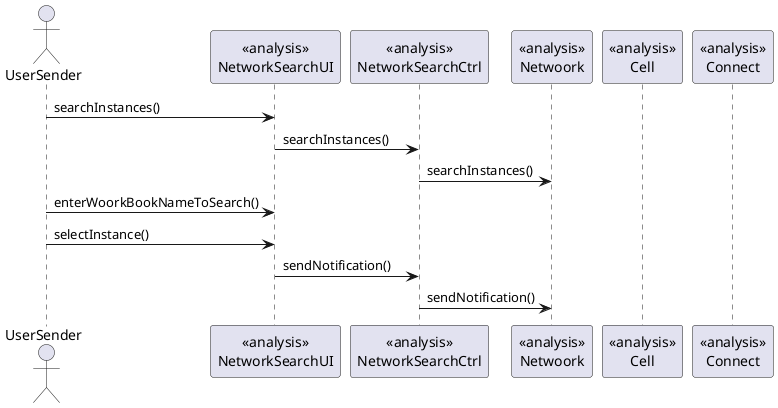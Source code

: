 @startuml doc-files/draft_search_on_another_instances_sender.png
 actor UserSender as User
 participant "<<analysis>>\nNetworkSearchUI" as UI
 participant "<<analysis>>\nNetworkSearchCtrl" as ctrl
 participant "<<analysis>>\nNetwoork" as net
 participant "<<analysis>>\nCell" as cell
 participant "<<analysis>>\nConnect" as connect
User -> UI : searchInstances()
UI -> ctrl : searchInstances()
ctrl -> net : searchInstances()
User -> UI : enterWoorkBookNameToSearch()
User -> UI : selectInstance()
UI -> ctrl : sendNotification()
ctrl -> net : sendNotification()
@enduml